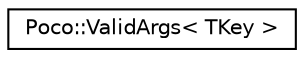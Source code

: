 digraph "Graphical Class Hierarchy"
{
 // LATEX_PDF_SIZE
  edge [fontname="Helvetica",fontsize="10",labelfontname="Helvetica",labelfontsize="10"];
  node [fontname="Helvetica",fontsize="10",shape=record];
  rankdir="LR";
  Node0 [label="Poco::ValidArgs\< TKey \>",height=0.2,width=0.4,color="black", fillcolor="white", style="filled",URL="$classPoco_1_1ValidArgs.html",tooltip=" "];
}
